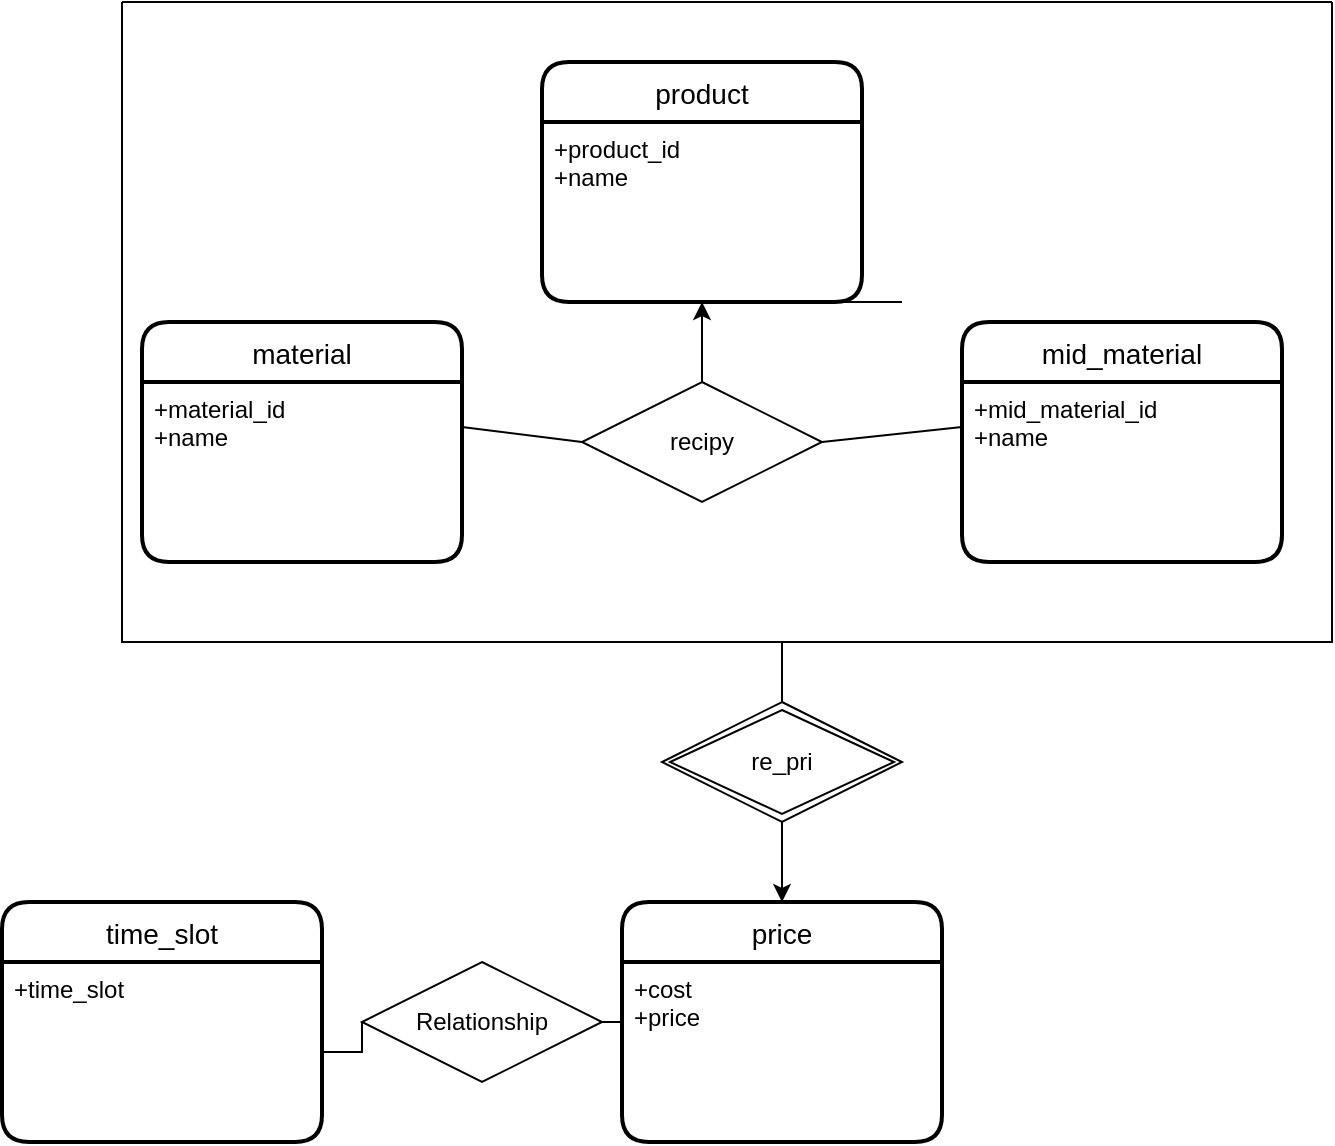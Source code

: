 <mxfile version="20.4.0" type="github">
  <diagram id="R2lEEEUBdFMjLlhIrx00" name="Page-1">
    <mxGraphModel dx="1632" dy="434" grid="1" gridSize="10" guides="1" tooltips="1" connect="1" arrows="1" fold="1" page="1" pageScale="1" pageWidth="850" pageHeight="1100" math="0" shadow="0" extFonts="Permanent Marker^https://fonts.googleapis.com/css?family=Permanent+Marker">
      <root>
        <mxCell id="0" />
        <mxCell id="1" parent="0" />
        <mxCell id="oF433IRrJV9uxGDwG59W-7" value="price" style="swimlane;childLayout=stackLayout;horizontal=1;startSize=30;horizontalStack=0;rounded=1;fontSize=14;fontStyle=0;strokeWidth=2;resizeParent=0;resizeLast=1;shadow=0;dashed=0;align=center;" parent="1" vertex="1">
          <mxGeometry x="300" y="460" width="160" height="120" as="geometry" />
        </mxCell>
        <mxCell id="oF433IRrJV9uxGDwG59W-8" value="+cost&#xa;+price" style="align=left;strokeColor=none;fillColor=none;spacingLeft=4;fontSize=12;verticalAlign=top;resizable=0;rotatable=0;part=1;" parent="oF433IRrJV9uxGDwG59W-7" vertex="1">
          <mxGeometry y="30" width="160" height="90" as="geometry" />
        </mxCell>
        <mxCell id="oF433IRrJV9uxGDwG59W-9" value="time_slot" style="swimlane;childLayout=stackLayout;horizontal=1;startSize=30;horizontalStack=0;rounded=1;fontSize=14;fontStyle=0;strokeWidth=2;resizeParent=0;resizeLast=1;shadow=0;dashed=0;align=center;" parent="1" vertex="1">
          <mxGeometry x="-10" y="460" width="160" height="120" as="geometry" />
        </mxCell>
        <mxCell id="oF433IRrJV9uxGDwG59W-10" value="+time_slot" style="align=left;strokeColor=none;fillColor=none;spacingLeft=4;fontSize=12;verticalAlign=top;resizable=0;rotatable=0;part=1;" parent="oF433IRrJV9uxGDwG59W-9" vertex="1">
          <mxGeometry y="30" width="160" height="90" as="geometry" />
        </mxCell>
        <mxCell id="oF433IRrJV9uxGDwG59W-21" style="edgeStyle=orthogonalEdgeStyle;rounded=0;orthogonalLoop=1;jettySize=auto;html=1;exitX=0.5;exitY=1;exitDx=0;exitDy=0;entryX=0.5;entryY=0;entryDx=0;entryDy=0;endArrow=classic;endFill=1;" parent="1" source="oF433IRrJV9uxGDwG59W-19" target="oF433IRrJV9uxGDwG59W-7" edge="1">
          <mxGeometry relative="1" as="geometry" />
        </mxCell>
        <mxCell id="oF433IRrJV9uxGDwG59W-22" style="edgeStyle=orthogonalEdgeStyle;rounded=0;orthogonalLoop=1;jettySize=auto;html=1;exitX=0.5;exitY=0;exitDx=0;exitDy=0;endArrow=none;endFill=0;" parent="1" source="oF433IRrJV9uxGDwG59W-19" edge="1">
          <mxGeometry relative="1" as="geometry">
            <mxPoint x="380" y="330" as="targetPoint" />
          </mxGeometry>
        </mxCell>
        <mxCell id="oF433IRrJV9uxGDwG59W-19" value="re_pri" style="shape=rhombus;double=1;perimeter=rhombusPerimeter;whiteSpace=wrap;html=1;align=center;" parent="1" vertex="1">
          <mxGeometry x="320" y="360" width="120" height="60" as="geometry" />
        </mxCell>
        <mxCell id="oF433IRrJV9uxGDwG59W-25" style="edgeStyle=orthogonalEdgeStyle;rounded=0;orthogonalLoop=1;jettySize=auto;html=1;exitX=1;exitY=0.5;exitDx=0;exitDy=0;entryX=0;entryY=0.5;entryDx=0;entryDy=0;endArrow=none;endFill=0;" parent="1" source="oF433IRrJV9uxGDwG59W-23" target="oF433IRrJV9uxGDwG59W-8" edge="1">
          <mxGeometry relative="1" as="geometry" />
        </mxCell>
        <mxCell id="oF433IRrJV9uxGDwG59W-23" value="Relationship" style="shape=rhombus;perimeter=rhombusPerimeter;whiteSpace=wrap;html=1;align=center;" parent="1" vertex="1">
          <mxGeometry x="170" y="490" width="120" height="60" as="geometry" />
        </mxCell>
        <mxCell id="oF433IRrJV9uxGDwG59W-24" style="edgeStyle=orthogonalEdgeStyle;rounded=0;orthogonalLoop=1;jettySize=auto;html=1;exitX=1;exitY=0.5;exitDx=0;exitDy=0;entryX=0;entryY=0.5;entryDx=0;entryDy=0;endArrow=none;endFill=0;" parent="1" source="oF433IRrJV9uxGDwG59W-10" target="oF433IRrJV9uxGDwG59W-23" edge="1">
          <mxGeometry relative="1" as="geometry" />
        </mxCell>
        <mxCell id="Eh6QVzK4FZ6vniWOdusf-1" value="" style="swimlane;startSize=0;" vertex="1" parent="1">
          <mxGeometry x="50" y="10" width="605" height="320" as="geometry">
            <mxRectangle x="50" y="10" width="50" height="40" as="alternateBounds" />
          </mxGeometry>
        </mxCell>
        <mxCell id="oF433IRrJV9uxGDwG59W-17" value="" style="group" parent="Eh6QVzK4FZ6vniWOdusf-1" vertex="1" connectable="0">
          <mxGeometry y="30" width="600" height="290" as="geometry" />
        </mxCell>
        <mxCell id="oF433IRrJV9uxGDwG59W-1" value="material" style="swimlane;childLayout=stackLayout;horizontal=1;startSize=30;horizontalStack=0;rounded=1;fontSize=14;fontStyle=0;strokeWidth=2;resizeParent=0;resizeLast=1;shadow=0;dashed=0;align=center;" parent="oF433IRrJV9uxGDwG59W-17" vertex="1">
          <mxGeometry x="10" y="130" width="160" height="120" as="geometry" />
        </mxCell>
        <mxCell id="oF433IRrJV9uxGDwG59W-2" value="+material_id&#xa;+name" style="align=left;strokeColor=none;fillColor=none;spacingLeft=4;fontSize=12;verticalAlign=top;resizable=0;rotatable=0;part=1;" parent="oF433IRrJV9uxGDwG59W-1" vertex="1">
          <mxGeometry y="30" width="160" height="90" as="geometry" />
        </mxCell>
        <mxCell id="oF433IRrJV9uxGDwG59W-3" value="mid_material" style="swimlane;childLayout=stackLayout;horizontal=1;startSize=30;horizontalStack=0;rounded=1;fontSize=14;fontStyle=0;strokeWidth=2;resizeParent=0;resizeLast=1;shadow=0;dashed=0;align=center;" parent="oF433IRrJV9uxGDwG59W-17" vertex="1">
          <mxGeometry x="420" y="130" width="160" height="120" as="geometry" />
        </mxCell>
        <mxCell id="oF433IRrJV9uxGDwG59W-4" value="+mid_material_id&#xa;+name" style="align=left;strokeColor=none;fillColor=none;spacingLeft=4;fontSize=12;verticalAlign=top;resizable=0;rotatable=0;part=1;" parent="oF433IRrJV9uxGDwG59W-3" vertex="1">
          <mxGeometry y="30" width="160" height="90" as="geometry" />
        </mxCell>
        <mxCell id="oF433IRrJV9uxGDwG59W-5" value="product" style="swimlane;childLayout=stackLayout;horizontal=1;startSize=30;horizontalStack=0;rounded=1;fontSize=14;fontStyle=0;strokeWidth=2;resizeParent=0;resizeLast=1;shadow=0;dashed=0;align=center;" parent="oF433IRrJV9uxGDwG59W-17" vertex="1">
          <mxGeometry x="210" width="160" height="120" as="geometry" />
        </mxCell>
        <mxCell id="oF433IRrJV9uxGDwG59W-6" value="+product_id&#xa;+name" style="align=left;strokeColor=none;fillColor=none;spacingLeft=4;fontSize=12;verticalAlign=top;resizable=0;rotatable=0;part=1;" parent="oF433IRrJV9uxGDwG59W-5" vertex="1">
          <mxGeometry y="30" width="160" height="90" as="geometry" />
        </mxCell>
        <mxCell id="oF433IRrJV9uxGDwG59W-11" value="recipy" style="shape=rhombus;perimeter=rhombusPerimeter;whiteSpace=wrap;html=1;align=center;" parent="oF433IRrJV9uxGDwG59W-17" vertex="1">
          <mxGeometry x="230" y="160" width="120" height="60" as="geometry" />
        </mxCell>
        <mxCell id="oF433IRrJV9uxGDwG59W-12" value="" style="endArrow=none;html=1;rounded=0;" parent="oF433IRrJV9uxGDwG59W-17" edge="1">
          <mxGeometry relative="1" as="geometry">
            <mxPoint x="230" y="120" as="sourcePoint" />
            <mxPoint x="390" y="120" as="targetPoint" />
          </mxGeometry>
        </mxCell>
        <mxCell id="oF433IRrJV9uxGDwG59W-14" value="" style="endArrow=none;html=1;rounded=0;exitX=1;exitY=0.25;exitDx=0;exitDy=0;entryX=0;entryY=0.5;entryDx=0;entryDy=0;" parent="oF433IRrJV9uxGDwG59W-17" source="oF433IRrJV9uxGDwG59W-2" target="oF433IRrJV9uxGDwG59W-11" edge="1">
          <mxGeometry relative="1" as="geometry">
            <mxPoint x="190" y="260" as="sourcePoint" />
            <mxPoint x="350" y="260" as="targetPoint" />
          </mxGeometry>
        </mxCell>
        <mxCell id="oF433IRrJV9uxGDwG59W-15" value="" style="endArrow=none;html=1;rounded=0;entryX=0;entryY=0.25;entryDx=0;entryDy=0;" parent="oF433IRrJV9uxGDwG59W-17" target="oF433IRrJV9uxGDwG59W-4" edge="1">
          <mxGeometry relative="1" as="geometry">
            <mxPoint x="350" y="190" as="sourcePoint" />
            <mxPoint x="410" y="190" as="targetPoint" />
          </mxGeometry>
        </mxCell>
        <mxCell id="oF433IRrJV9uxGDwG59W-16" value="" style="endArrow=classic;html=1;rounded=0;endFill=1;" parent="oF433IRrJV9uxGDwG59W-17" edge="1">
          <mxGeometry relative="1" as="geometry">
            <mxPoint x="290" y="160" as="sourcePoint" />
            <mxPoint x="290" y="120" as="targetPoint" />
          </mxGeometry>
        </mxCell>
      </root>
    </mxGraphModel>
  </diagram>
</mxfile>
